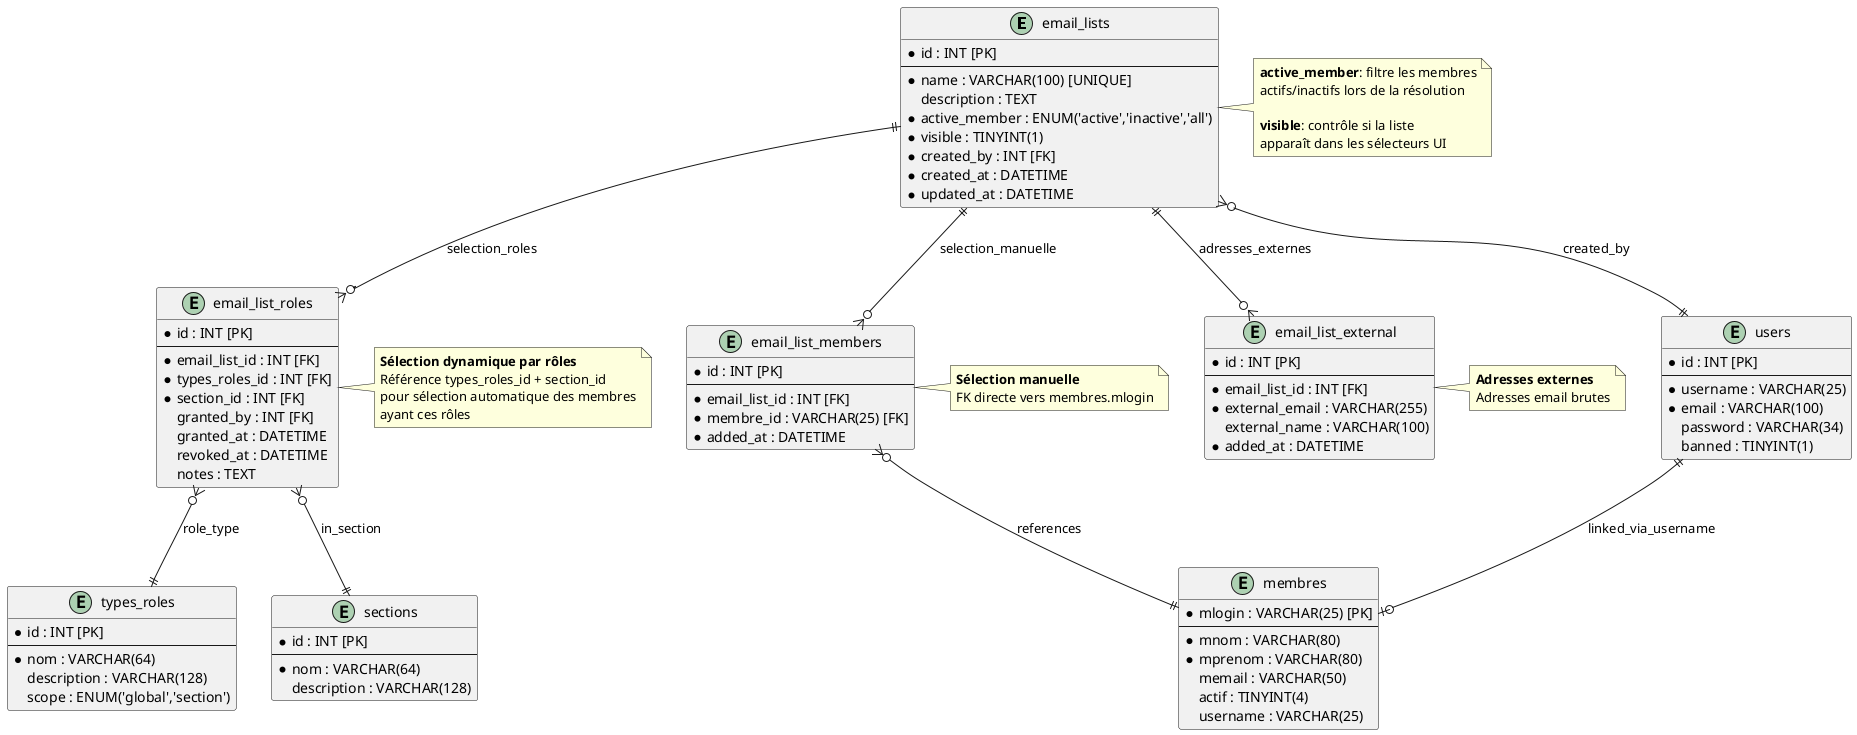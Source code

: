 @startuml email_lists_er
entity email_lists {
  * id : INT [PK]
  --
  * name : VARCHAR(100) [UNIQUE]
  description : TEXT
  * active_member : ENUM('active','inactive','all')
  * visible : TINYINT(1)
  * created_by : INT [FK]
  * created_at : DATETIME
  * updated_at : DATETIME
}

entity email_list_roles {
  * id : INT [PK]
  --
  * email_list_id : INT [FK]
  * types_roles_id : INT [FK]
  * section_id : INT [FK]
  granted_by : INT [FK]
  granted_at : DATETIME
  revoked_at : DATETIME
  notes : TEXT
}

entity email_list_members {
  * id : INT [PK]
  --
  * email_list_id : INT [FK]
  * membre_id : VARCHAR(25) [FK]
  * added_at : DATETIME
}

entity email_list_external {
  * id : INT [PK]
  --
  * email_list_id : INT [FK]
  * external_email : VARCHAR(255)
  external_name : VARCHAR(100)
  * added_at : DATETIME
}

entity users {
  * id : INT [PK]
  --
  * username : VARCHAR(25)
  * email : VARCHAR(100)
  password : VARCHAR(34)
  banned : TINYINT(1)
}

entity membres {
  * mlogin : VARCHAR(25) [PK]
  --
  * mnom : VARCHAR(80)
  * mprenom : VARCHAR(80)
  memail : VARCHAR(50)
  actif : TINYINT(4)
  username : VARCHAR(25)
}


entity types_roles {
  * id : INT [PK]
  --
  * nom : VARCHAR(64)
  description : VARCHAR(128)
  scope : ENUM('global','section')
}

entity sections {
  * id : INT [PK]
  --
  * nom : VARCHAR(64)
  description : VARCHAR(128)
}

email_lists ||--o{ email_list_roles : selection_roles
email_lists ||--o{ email_list_members : selection_manuelle
email_lists ||--o{ email_list_external : adresses_externes
email_list_members }o--|| membres : references
email_lists }o--|| users : created_by

email_list_roles }o--|| types_roles : role_type
email_list_roles }o--|| sections : in_section
users ||--o| membres : linked_via_username

note right of email_list_roles
  **Sélection dynamique par rôles**
  Référence types_roles_id + section_id
  pour sélection automatique des membres
  ayant ces rôles 
end note

note right of email_list_members
  **Sélection manuelle**
  FK directe vers membres.mlogin
end note

note right of email_list_external
  **Adresses externes**
  Adresses email brutes
end note

note right of email_lists
  **active_member**: filtre les membres
  actifs/inactifs lors de la résolution

  **visible**: contrôle si la liste
  apparaît dans les sélecteurs UI
end note
@enduml
